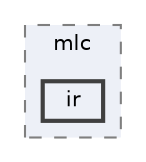 digraph "/home/runner/work/machine-learning-compilers/machine-learning-compilers/include/mlc/ir"
{
 // LATEX_PDF_SIZE
  bgcolor="transparent";
  edge [fontname=Helvetica,fontsize=10,labelfontname=Helvetica,labelfontsize=10];
  node [fontname=Helvetica,fontsize=10,shape=box,height=0.2,width=0.4];
  compound=true
  subgraph clusterdir_b82d16d449f0266f2e3e94ead4ca0d61 {
    graph [ bgcolor="#edf0f7", pencolor="grey50", label="mlc", fontname=Helvetica,fontsize=10 style="filled,dashed", URL="dir_b82d16d449f0266f2e3e94ead4ca0d61.html",tooltip=""]
  dir_a177cdb3f73bb846acbd7abecb0432fa [label="ir", fillcolor="#edf0f7", color="grey25", style="filled,bold", URL="dir_a177cdb3f73bb846acbd7abecb0432fa.html",tooltip=""];
  }
}

